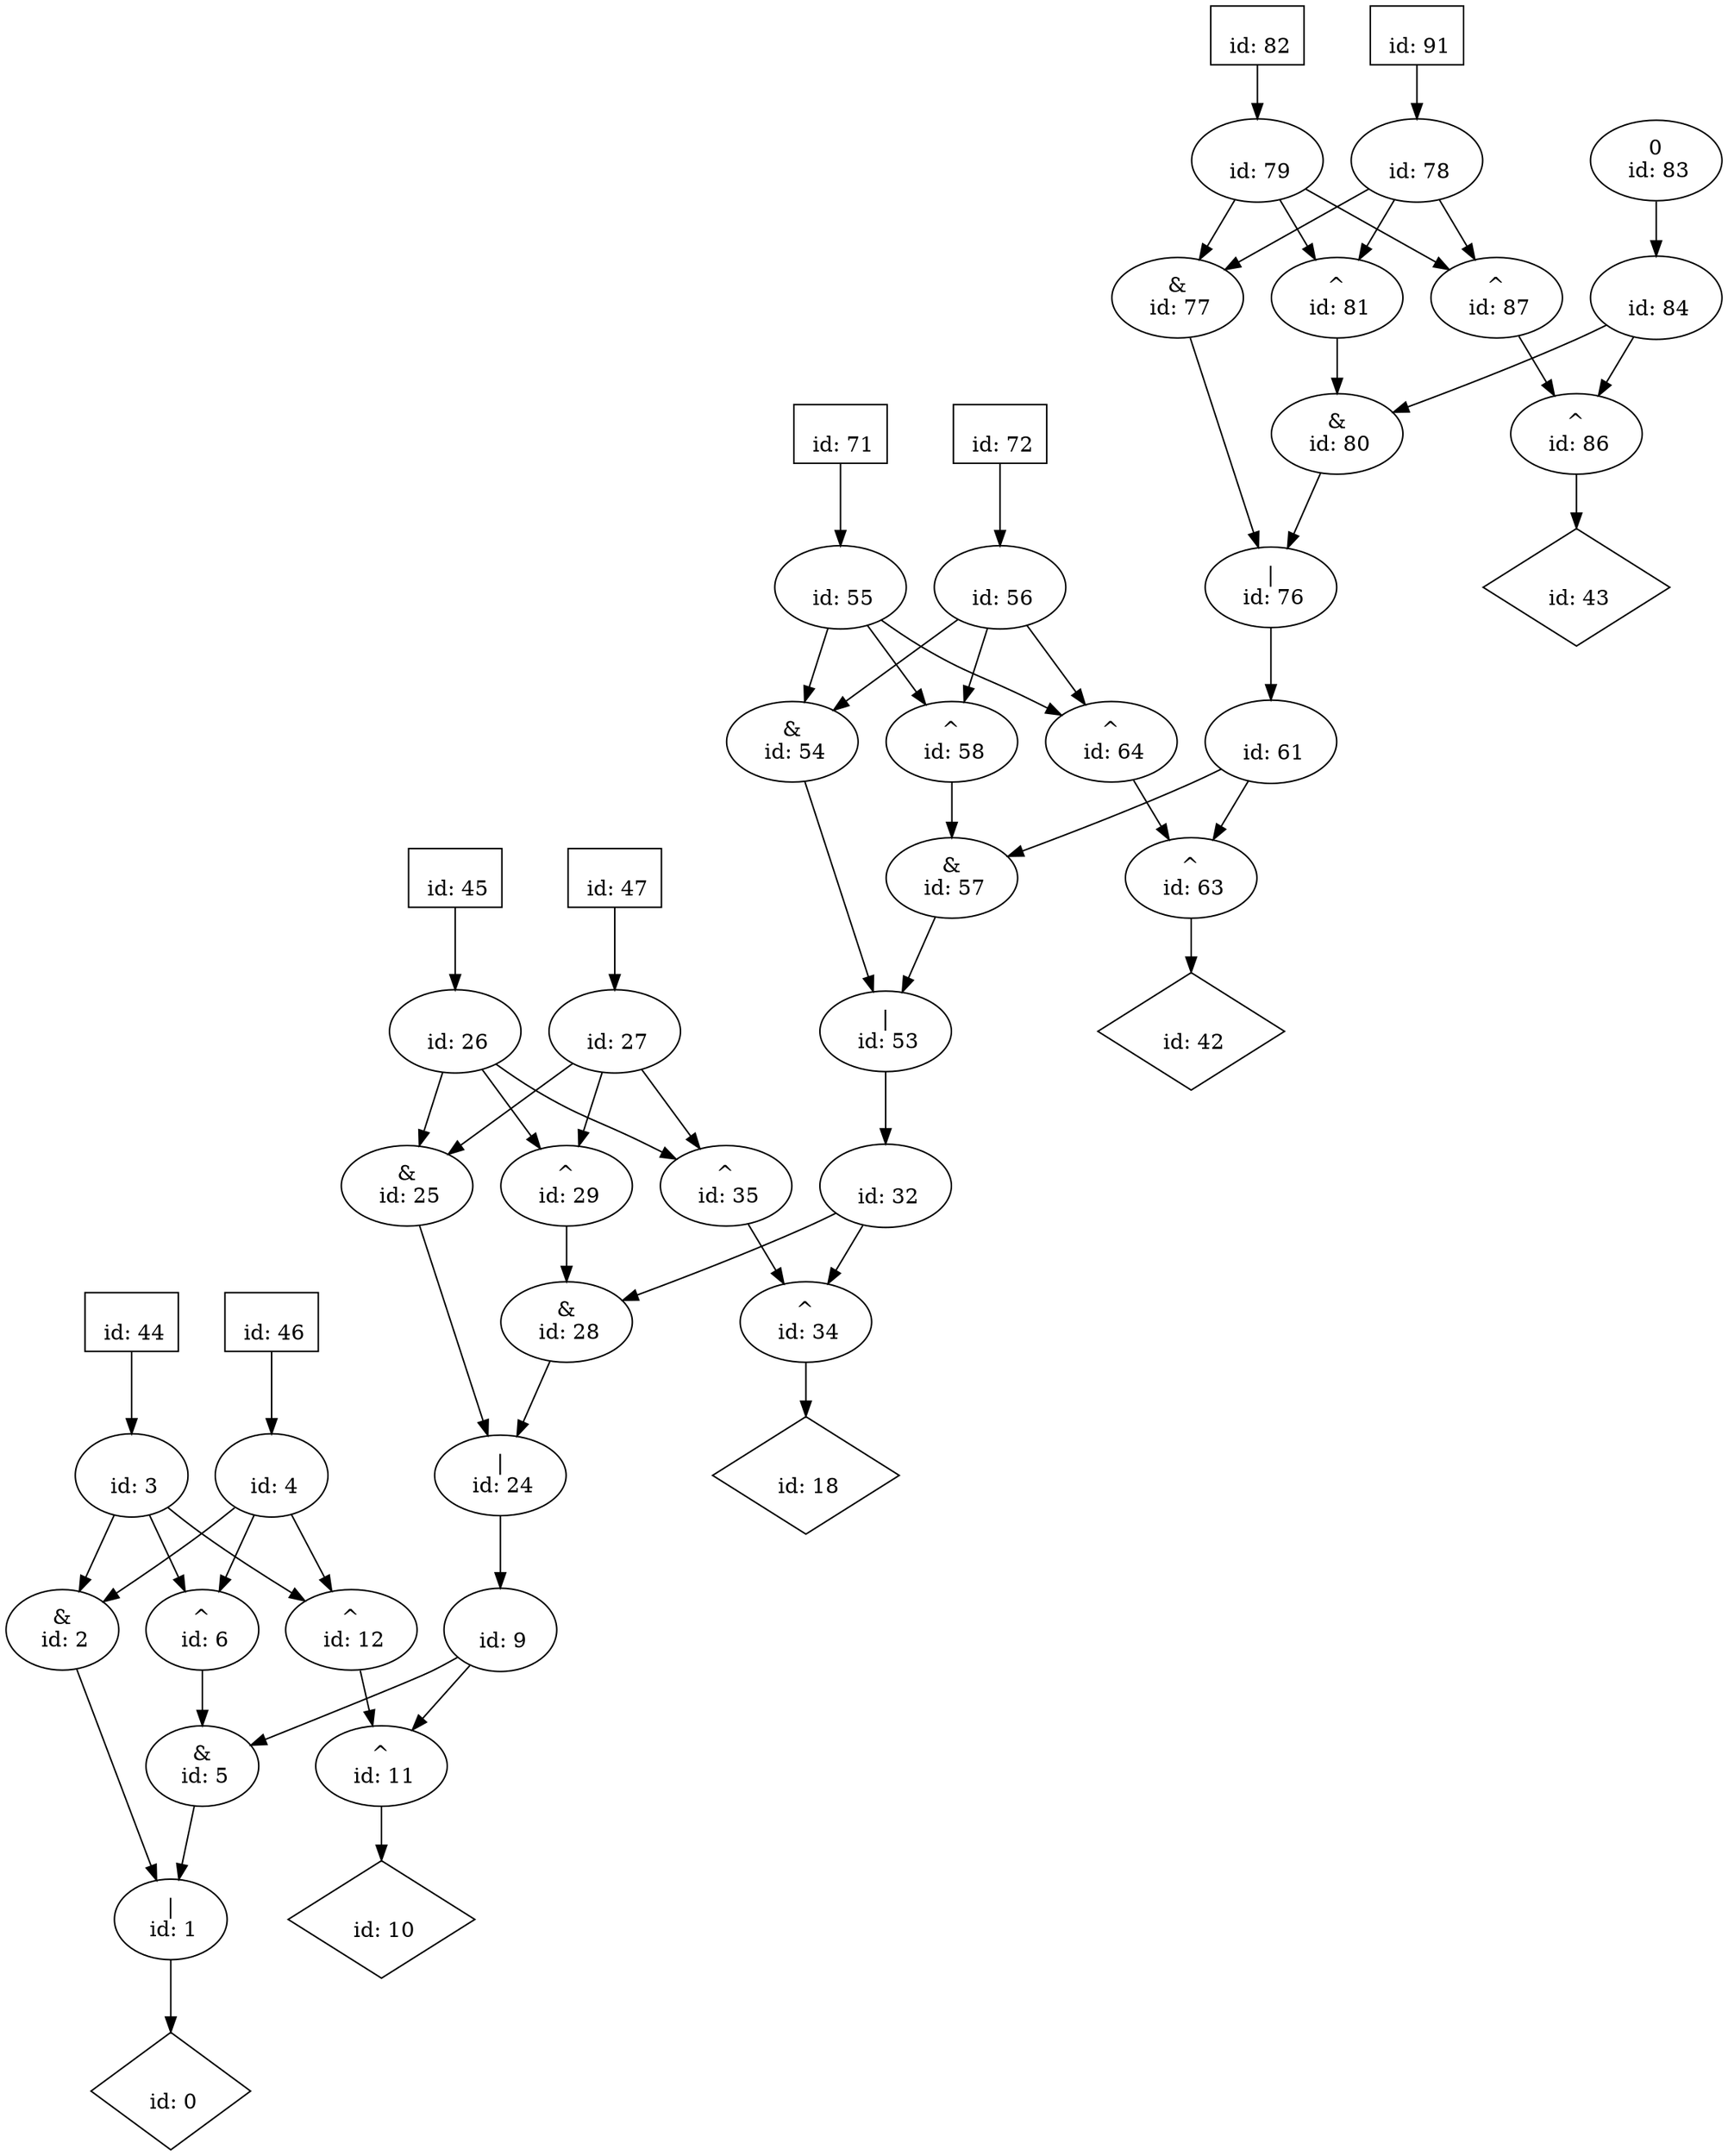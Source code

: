 digraph G {
n0 [label="\n id: 0",shape="diamond"];
n1 [label="|\n id: 1"];
n2 [label="&\n id: 2"];
n3 [label="\n id: 3"];
n4 [label="\n id: 4"];
n5 [label="&\n id: 5"];
n6 [label="^\n id: 6"];
n9 [label="\n id: 9"];
n10 [label="\n id: 10",shape="diamond"];
n11 [label="^\n id: 11"];
n12 [label="^\n id: 12"];
n18 [label="\n id: 18",shape="diamond"];
n24 [label="|\n id: 24"];
n25 [label="&\n id: 25"];
n26 [label="\n id: 26"];
n27 [label="\n id: 27"];
n28 [label="&\n id: 28"];
n29 [label="^\n id: 29"];
n32 [label="\n id: 32"];
n34 [label="^\n id: 34"];
n35 [label="^\n id: 35"];
n42 [label="\n id: 42",shape="diamond"];
n43 [label="\n id: 43",shape="diamond"];
n44 [label="\n id: 44",shape="box"];
n45 [label="\n id: 45",shape="box"];
n46 [label="\n id: 46",shape="box"];
n47 [label="\n id: 47",shape="box"];
n53 [label="|\n id: 53"];
n54 [label="&\n id: 54"];
n55 [label="\n id: 55"];
n56 [label="\n id: 56"];
n57 [label="&\n id: 57"];
n58 [label="^\n id: 58"];
n61 [label="\n id: 61"];
n63 [label="^\n id: 63"];
n64 [label="^\n id: 64"];
n71 [label="\n id: 71",shape="box"];
n72 [label="\n id: 72",shape="box"];
n76 [label="|\n id: 76"];
n77 [label="&\n id: 77"];
n78 [label="\n id: 78"];
n79 [label="\n id: 79"];
n80 [label="&\n id: 80"];
n81 [label="^\n id: 81"];
n84 [label="\n id: 84"];
n86 [label="^\n id: 86"];
n87 [label="^\n id: 87"];
n91 [label="\n id: 91",shape="box"];
n82 [label="\n id: 82",shape="box"];
n83 [label="0\n id: 83"];
n1 -> n0
n2 -> n1
n3 -> n2
n3 -> n6
n3 -> n12
n4 -> n2
n4 -> n6
n4 -> n12
n5 -> n1
n6 -> n5
n9 -> n5
n9 -> n11
n11 -> n10
n12 -> n11
n24 -> n9
n25 -> n24
n26 -> n25
n26 -> n29
n26 -> n35
n27 -> n25
n27 -> n29
n27 -> n35
n28 -> n24
n29 -> n28
n32 -> n28
n32 -> n34
n34 -> n18
n35 -> n34
n44 -> n3
n45 -> n26
n46 -> n4
n47 -> n27
n53 -> n32
n54 -> n53
n55 -> n54
n55 -> n58
n55 -> n64
n56 -> n54
n56 -> n58
n56 -> n64
n57 -> n53
n58 -> n57
n61 -> n57
n61 -> n63
n63 -> n42
n64 -> n63
n71 -> n55
n72 -> n56
n76 -> n61
n77 -> n76
n78 -> n77
n78 -> n81
n78 -> n87
n79 -> n77
n79 -> n81
n79 -> n87
n80 -> n76
n81 -> n80
n84 -> n80
n84 -> n86
n86 -> n43
n87 -> n86
n91 -> n78
n82 -> n79
n83 -> n84
}